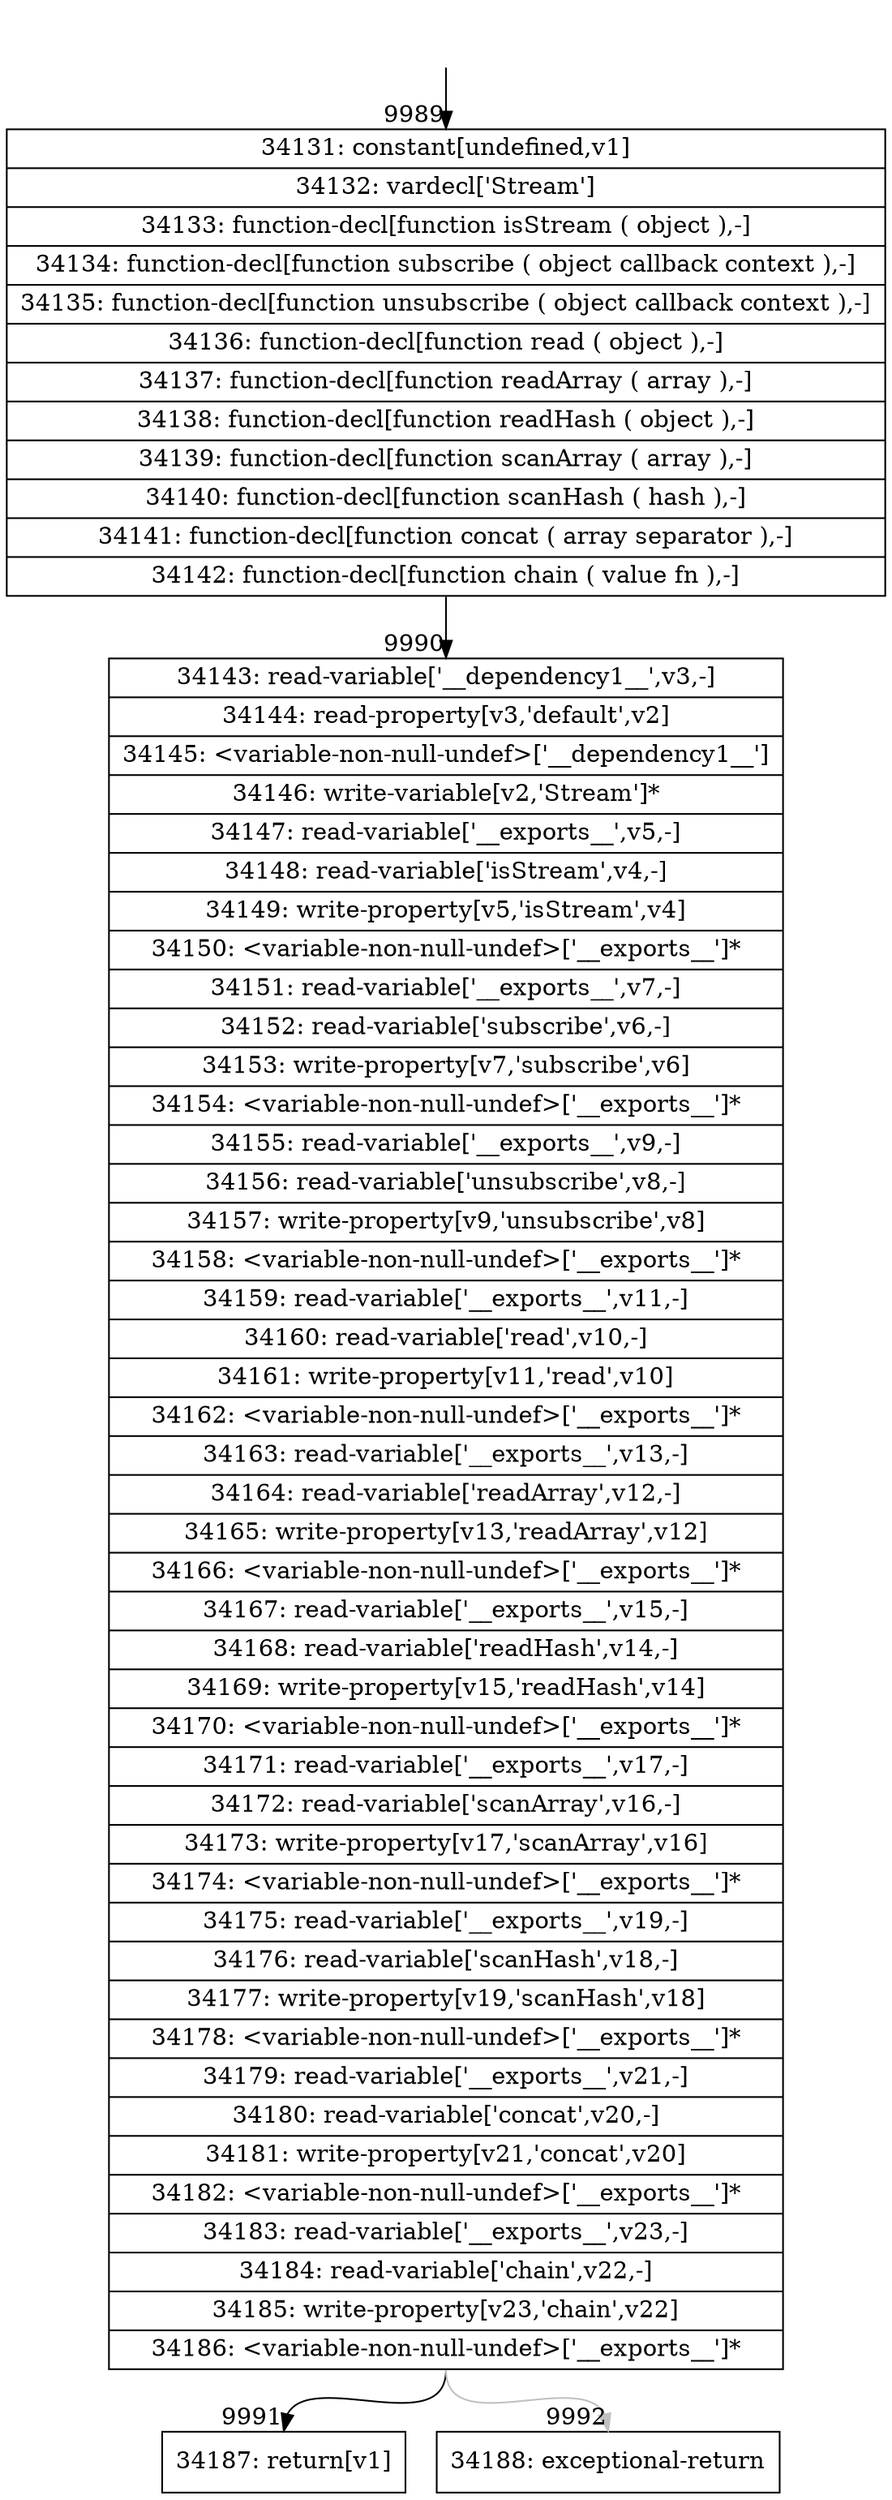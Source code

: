 digraph {
rankdir="TD"
BB_entry844[shape=none,label=""];
BB_entry844 -> BB9989 [tailport=s, headport=n, headlabel="    9989"]
BB9989 [shape=record label="{34131: constant[undefined,v1]|34132: vardecl['Stream']|34133: function-decl[function isStream ( object ),-]|34134: function-decl[function subscribe ( object callback context ),-]|34135: function-decl[function unsubscribe ( object callback context ),-]|34136: function-decl[function read ( object ),-]|34137: function-decl[function readArray ( array ),-]|34138: function-decl[function readHash ( object ),-]|34139: function-decl[function scanArray ( array ),-]|34140: function-decl[function scanHash ( hash ),-]|34141: function-decl[function concat ( array separator ),-]|34142: function-decl[function chain ( value fn ),-]}" ] 
BB9989 -> BB9990 [tailport=s, headport=n, headlabel="      9990"]
BB9990 [shape=record label="{34143: read-variable['__dependency1__',v3,-]|34144: read-property[v3,'default',v2]|34145: \<variable-non-null-undef\>['__dependency1__']|34146: write-variable[v2,'Stream']*|34147: read-variable['__exports__',v5,-]|34148: read-variable['isStream',v4,-]|34149: write-property[v5,'isStream',v4]|34150: \<variable-non-null-undef\>['__exports__']*|34151: read-variable['__exports__',v7,-]|34152: read-variable['subscribe',v6,-]|34153: write-property[v7,'subscribe',v6]|34154: \<variable-non-null-undef\>['__exports__']*|34155: read-variable['__exports__',v9,-]|34156: read-variable['unsubscribe',v8,-]|34157: write-property[v9,'unsubscribe',v8]|34158: \<variable-non-null-undef\>['__exports__']*|34159: read-variable['__exports__',v11,-]|34160: read-variable['read',v10,-]|34161: write-property[v11,'read',v10]|34162: \<variable-non-null-undef\>['__exports__']*|34163: read-variable['__exports__',v13,-]|34164: read-variable['readArray',v12,-]|34165: write-property[v13,'readArray',v12]|34166: \<variable-non-null-undef\>['__exports__']*|34167: read-variable['__exports__',v15,-]|34168: read-variable['readHash',v14,-]|34169: write-property[v15,'readHash',v14]|34170: \<variable-non-null-undef\>['__exports__']*|34171: read-variable['__exports__',v17,-]|34172: read-variable['scanArray',v16,-]|34173: write-property[v17,'scanArray',v16]|34174: \<variable-non-null-undef\>['__exports__']*|34175: read-variable['__exports__',v19,-]|34176: read-variable['scanHash',v18,-]|34177: write-property[v19,'scanHash',v18]|34178: \<variable-non-null-undef\>['__exports__']*|34179: read-variable['__exports__',v21,-]|34180: read-variable['concat',v20,-]|34181: write-property[v21,'concat',v20]|34182: \<variable-non-null-undef\>['__exports__']*|34183: read-variable['__exports__',v23,-]|34184: read-variable['chain',v22,-]|34185: write-property[v23,'chain',v22]|34186: \<variable-non-null-undef\>['__exports__']*}" ] 
BB9990 -> BB9991 [tailport=s, headport=n, headlabel="      9991"]
BB9990 -> BB9992 [tailport=s, headport=n, color=gray, headlabel="      9992"]
BB9991 [shape=record label="{34187: return[v1]}" ] 
BB9992 [shape=record label="{34188: exceptional-return}" ] 
//#$~ 17867
}
